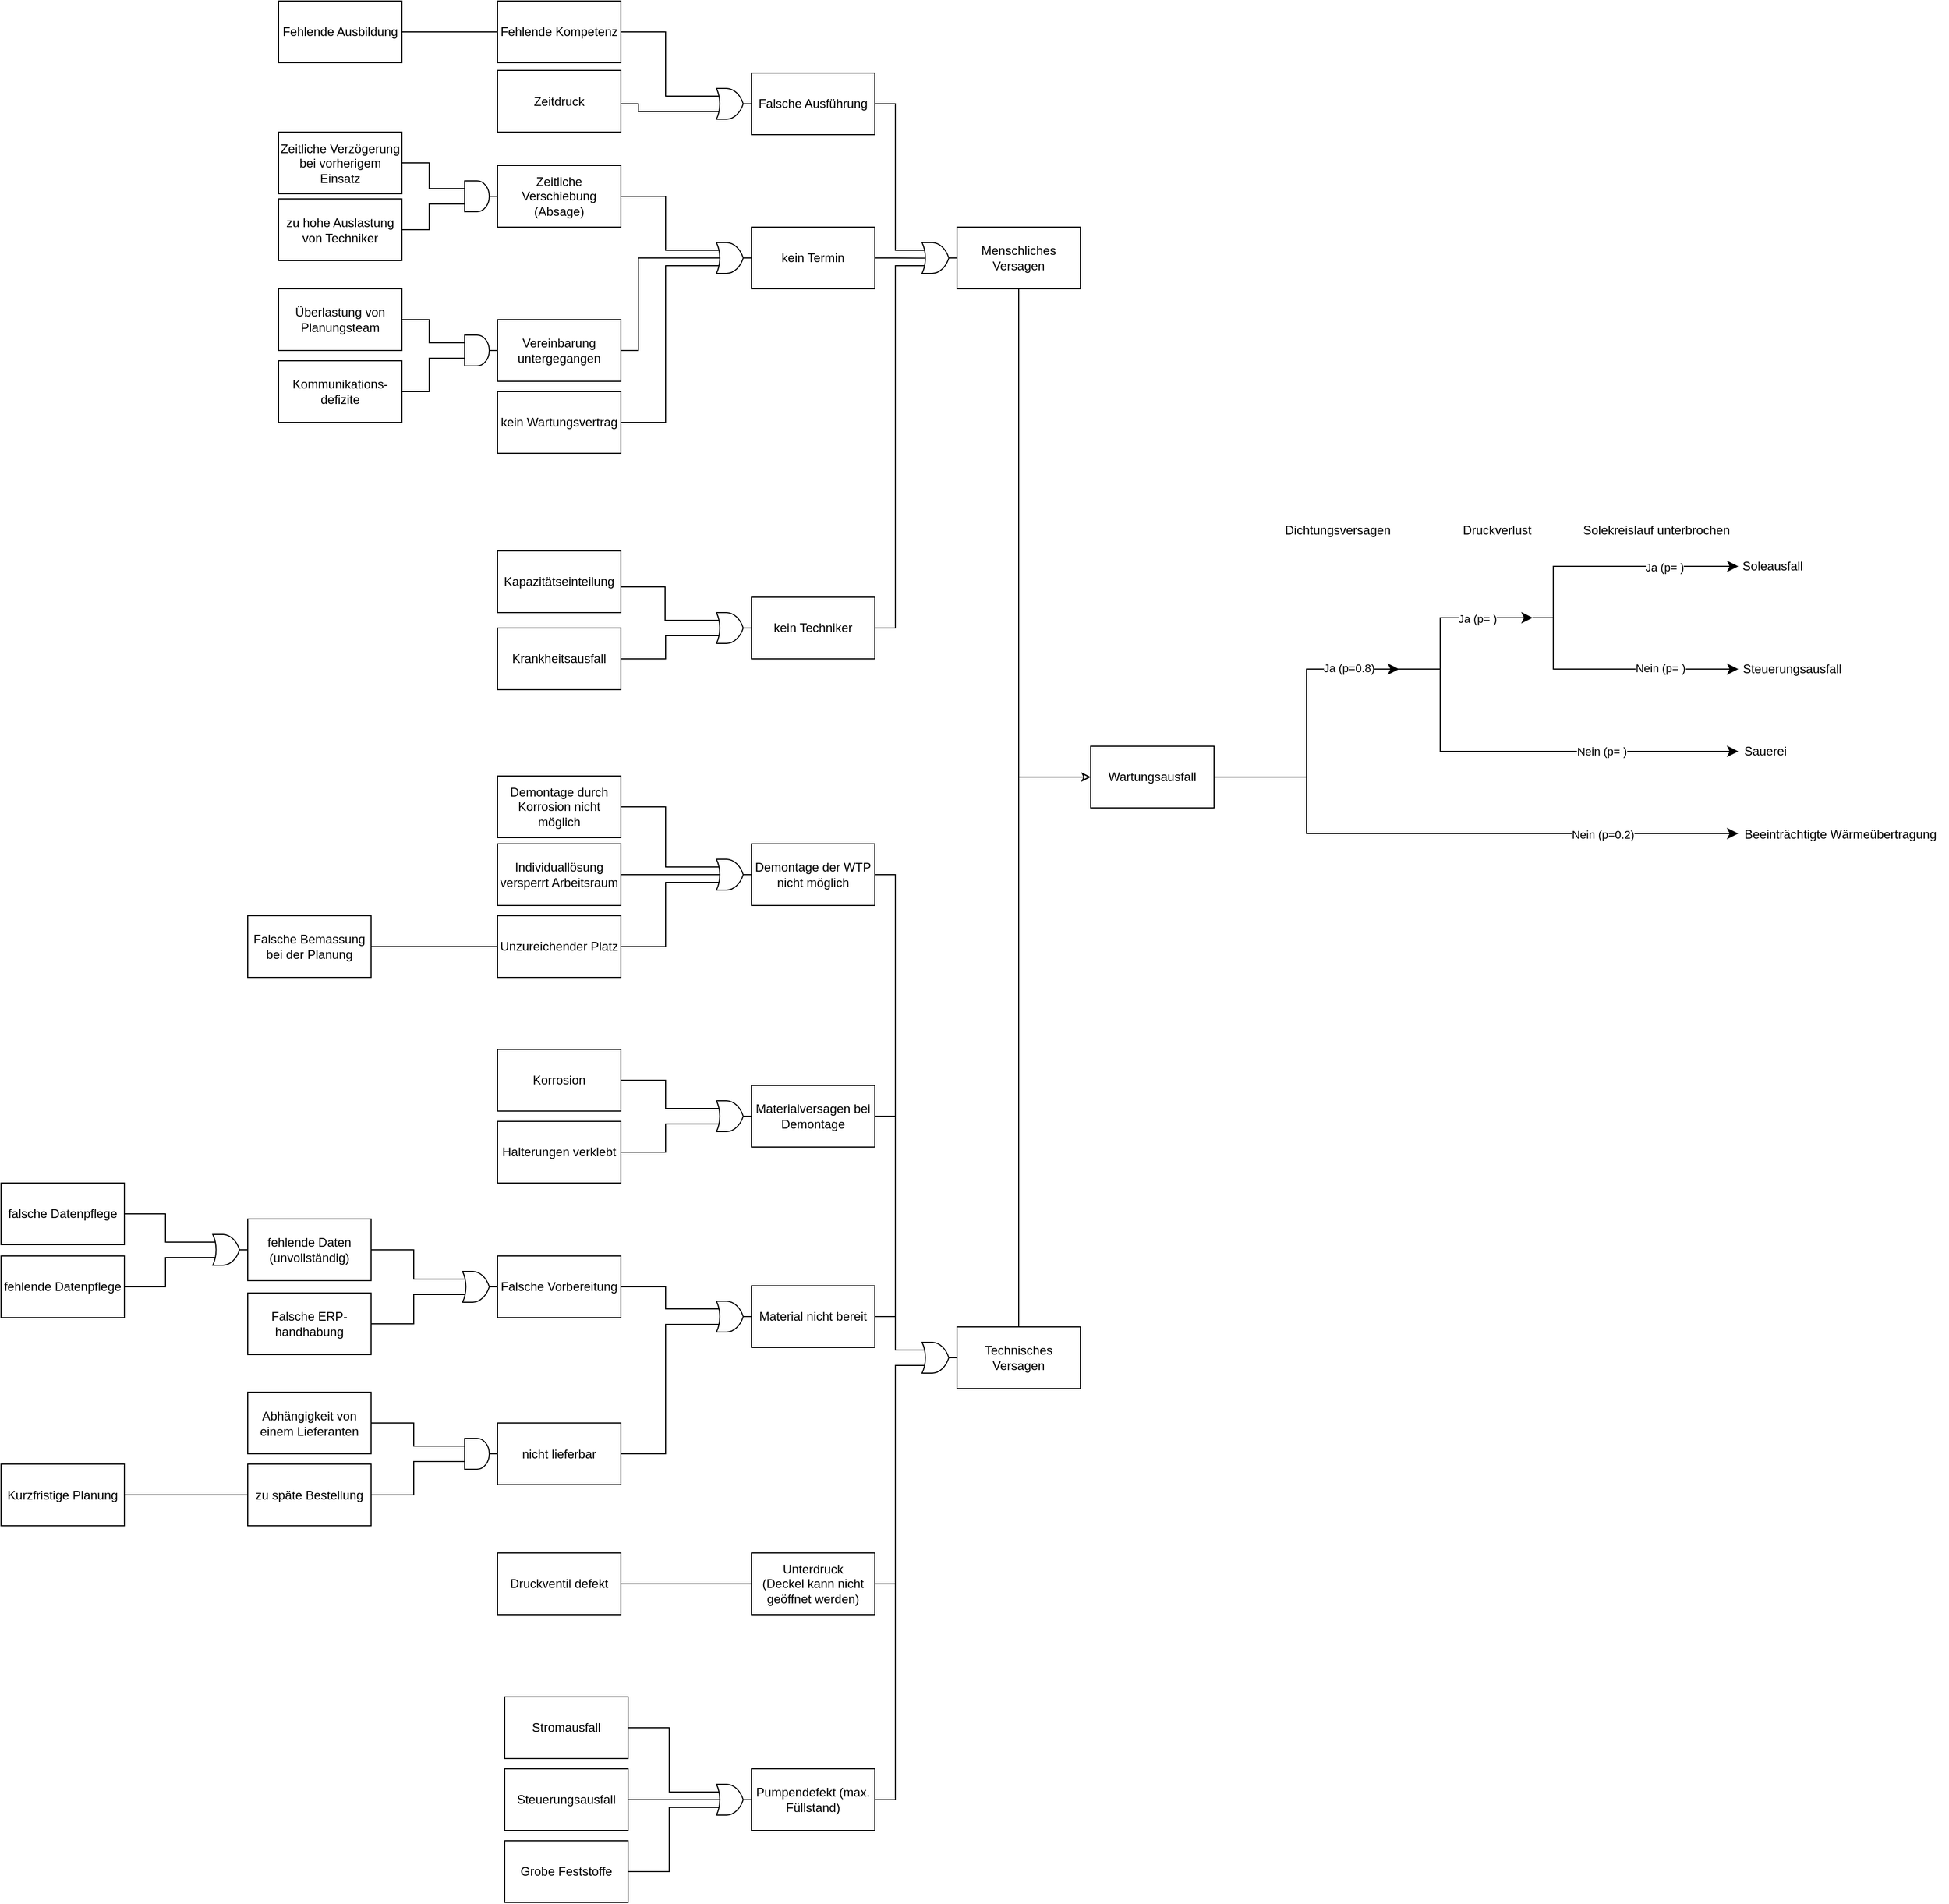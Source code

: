 <mxfile version="26.1.1">
  <diagram id="C5RBs43oDa-KdzZeNtuy" name="Fehler-&amp;Ereignisdiagramm">
    <mxGraphModel dx="1979" dy="1810" grid="1" gridSize="10" guides="1" tooltips="1" connect="1" arrows="1" fold="1" page="1" pageScale="1" pageWidth="827" pageHeight="1169" math="0" shadow="0">
      <root>
        <mxCell id="WIyWlLk6GJQsqaUBKTNV-0" />
        <mxCell id="WIyWlLk6GJQsqaUBKTNV-1" parent="WIyWlLk6GJQsqaUBKTNV-0" />
        <mxCell id="X7wGNsn9RejRAI7DlH7f-107" style="edgeStyle=orthogonalEdgeStyle;rounded=0;orthogonalLoop=1;jettySize=auto;html=1;exitX=1;exitY=0.5;exitDx=0;exitDy=0;endArrow=none;startFill=0;entryX=1;entryY=0.5;entryDx=0;entryDy=0;entryPerimeter=0;" edge="1" parent="WIyWlLk6GJQsqaUBKTNV-1" source="X7wGNsn9RejRAI7DlH7f-103" target="X7wGNsn9RejRAI7DlH7f-101">
          <mxGeometry relative="1" as="geometry">
            <Array as="points">
              <mxPoint x="-90" y="1550" />
              <mxPoint x="-90" y="1550" />
            </Array>
          </mxGeometry>
        </mxCell>
        <mxCell id="X7wGNsn9RejRAI7DlH7f-118" style="edgeStyle=orthogonalEdgeStyle;rounded=0;orthogonalLoop=1;jettySize=auto;html=1;exitX=1;exitY=0.5;exitDx=0;exitDy=0;entryX=1;entryY=0.5;entryDx=0;entryDy=0;entryPerimeter=0;endArrow=none;startFill=0;" edge="1" parent="WIyWlLk6GJQsqaUBKTNV-1" source="X7wGNsn9RejRAI7DlH7f-113" target="X7wGNsn9RejRAI7DlH7f-110">
          <mxGeometry relative="1" as="geometry">
            <Array as="points">
              <mxPoint x="-40" y="650" />
              <mxPoint x="-40" y="650" />
            </Array>
          </mxGeometry>
        </mxCell>
        <mxCell id="X7wGNsn9RejRAI7DlH7f-8" style="edgeStyle=orthogonalEdgeStyle;rounded=0;orthogonalLoop=1;jettySize=auto;html=1;exitX=0;exitY=0.5;exitDx=0;exitDy=0;entryX=0.5;entryY=1;entryDx=0;entryDy=0;startArrow=classic;startFill=0;endArrow=none;" edge="1" parent="WIyWlLk6GJQsqaUBKTNV-1" source="X7wGNsn9RejRAI7DlH7f-0" target="X7wGNsn9RejRAI7DlH7f-1">
          <mxGeometry relative="1" as="geometry" />
        </mxCell>
        <mxCell id="X7wGNsn9RejRAI7DlH7f-0" value="Wartungsausfall" style="rounded=0;whiteSpace=wrap;html=1;" vertex="1" parent="WIyWlLk6GJQsqaUBKTNV-1">
          <mxGeometry x="330" y="525" width="120" height="60" as="geometry" />
        </mxCell>
        <mxCell id="X7wGNsn9RejRAI7DlH7f-1" value="Menschliches Versagen" style="rounded=0;whiteSpace=wrap;html=1;" vertex="1" parent="WIyWlLk6GJQsqaUBKTNV-1">
          <mxGeometry x="200" y="20" width="120" height="60" as="geometry" />
        </mxCell>
        <mxCell id="X7wGNsn9RejRAI7DlH7f-6" value="" style="edgeStyle=orthogonalEdgeStyle;rounded=0;orthogonalLoop=1;jettySize=auto;html=1;startArrow=classic;startFill=0;endArrow=none;" edge="1" parent="WIyWlLk6GJQsqaUBKTNV-1" source="X7wGNsn9RejRAI7DlH7f-0" target="X7wGNsn9RejRAI7DlH7f-3">
          <mxGeometry relative="1" as="geometry">
            <mxPoint x="350" y="330" as="sourcePoint" />
            <mxPoint x="260" y="100" as="targetPoint" />
          </mxGeometry>
        </mxCell>
        <mxCell id="X7wGNsn9RejRAI7DlH7f-3" value="Technisches Versagen" style="rounded=0;whiteSpace=wrap;html=1;" vertex="1" parent="WIyWlLk6GJQsqaUBKTNV-1">
          <mxGeometry x="200" y="1090" width="120" height="60" as="geometry" />
        </mxCell>
        <mxCell id="X7wGNsn9RejRAI7DlH7f-9" value="Falsche Ausführung" style="rounded=0;whiteSpace=wrap;html=1;" vertex="1" parent="WIyWlLk6GJQsqaUBKTNV-1">
          <mxGeometry y="-130" width="120" height="60" as="geometry" />
        </mxCell>
        <mxCell id="X7wGNsn9RejRAI7DlH7f-26" style="edgeStyle=orthogonalEdgeStyle;rounded=0;orthogonalLoop=1;jettySize=auto;html=1;exitX=1;exitY=0.5;exitDx=0;exitDy=0;endArrow=none;startFill=0;entryX=0.706;entryY=0.507;entryDx=0;entryDy=0;entryPerimeter=0;" edge="1" parent="WIyWlLk6GJQsqaUBKTNV-1" source="X7wGNsn9RejRAI7DlH7f-10" target="X7wGNsn9RejRAI7DlH7f-16">
          <mxGeometry relative="1" as="geometry" />
        </mxCell>
        <mxCell id="X7wGNsn9RejRAI7DlH7f-10" value="kein Termin" style="rounded=0;whiteSpace=wrap;html=1;" vertex="1" parent="WIyWlLk6GJQsqaUBKTNV-1">
          <mxGeometry y="20" width="120" height="60" as="geometry" />
        </mxCell>
        <mxCell id="X7wGNsn9RejRAI7DlH7f-11" value="kein Techniker" style="rounded=0;whiteSpace=wrap;html=1;" vertex="1" parent="WIyWlLk6GJQsqaUBKTNV-1">
          <mxGeometry y="380" width="120" height="60" as="geometry" />
        </mxCell>
        <mxCell id="X7wGNsn9RejRAI7DlH7f-12" value="Material nicht bereit" style="rounded=0;whiteSpace=wrap;html=1;" vertex="1" parent="WIyWlLk6GJQsqaUBKTNV-1">
          <mxGeometry y="1050" width="120" height="60" as="geometry" />
        </mxCell>
        <mxCell id="X7wGNsn9RejRAI7DlH7f-13" value="Unterdruck&lt;br&gt;(Deckel kann nicht geöffnet werden)" style="rounded=0;whiteSpace=wrap;html=1;" vertex="1" parent="WIyWlLk6GJQsqaUBKTNV-1">
          <mxGeometry y="1310" width="120" height="60" as="geometry" />
        </mxCell>
        <mxCell id="X7wGNsn9RejRAI7DlH7f-125" style="edgeStyle=orthogonalEdgeStyle;rounded=0;orthogonalLoop=1;jettySize=auto;html=1;exitX=1;exitY=0.5;exitDx=0;exitDy=0;endArrow=none;startFill=0;entryX=0;entryY=0.75;entryDx=0;entryDy=0;entryPerimeter=0;" edge="1" parent="WIyWlLk6GJQsqaUBKTNV-1" source="X7wGNsn9RejRAI7DlH7f-14" target="X7wGNsn9RejRAI7DlH7f-20">
          <mxGeometry relative="1" as="geometry">
            <mxPoint x="140" y="1340" as="targetPoint" />
          </mxGeometry>
        </mxCell>
        <mxCell id="X7wGNsn9RejRAI7DlH7f-14" value="Pumpendefekt (max. Füllstand)" style="rounded=0;whiteSpace=wrap;html=1;" vertex="1" parent="WIyWlLk6GJQsqaUBKTNV-1">
          <mxGeometry y="1520" width="120" height="60" as="geometry" />
        </mxCell>
        <mxCell id="X7wGNsn9RejRAI7DlH7f-15" value="Materialversagen bei Demontage" style="rounded=0;whiteSpace=wrap;html=1;" vertex="1" parent="WIyWlLk6GJQsqaUBKTNV-1">
          <mxGeometry y="855" width="120" height="60" as="geometry" />
        </mxCell>
        <mxCell id="X7wGNsn9RejRAI7DlH7f-16" value="" style="verticalLabelPosition=bottom;shadow=0;dashed=0;align=center;html=1;verticalAlign=top;shape=mxgraph.electrical.logic_gates.logic_gate;operation=or;" vertex="1" parent="WIyWlLk6GJQsqaUBKTNV-1">
          <mxGeometry x="160" y="35" width="40" height="30" as="geometry" />
        </mxCell>
        <mxCell id="X7wGNsn9RejRAI7DlH7f-17" style="edgeStyle=orthogonalEdgeStyle;rounded=0;orthogonalLoop=1;jettySize=auto;html=1;entryX=0;entryY=0.25;entryDx=0;entryDy=0;entryPerimeter=0;endArrow=none;startFill=0;" edge="1" parent="WIyWlLk6GJQsqaUBKTNV-1" source="X7wGNsn9RejRAI7DlH7f-9" target="X7wGNsn9RejRAI7DlH7f-16">
          <mxGeometry relative="1" as="geometry" />
        </mxCell>
        <mxCell id="X7wGNsn9RejRAI7DlH7f-18" style="edgeStyle=orthogonalEdgeStyle;rounded=0;orthogonalLoop=1;jettySize=auto;html=1;exitX=1;exitY=0.5;exitDx=0;exitDy=0;entryX=0;entryY=0.75;entryDx=0;entryDy=0;entryPerimeter=0;endArrow=none;startFill=0;" edge="1" parent="WIyWlLk6GJQsqaUBKTNV-1" source="X7wGNsn9RejRAI7DlH7f-11" target="X7wGNsn9RejRAI7DlH7f-16">
          <mxGeometry relative="1" as="geometry" />
        </mxCell>
        <mxCell id="X7wGNsn9RejRAI7DlH7f-20" value="" style="verticalLabelPosition=bottom;shadow=0;dashed=0;align=center;html=1;verticalAlign=top;shape=mxgraph.electrical.logic_gates.logic_gate;operation=or;" vertex="1" parent="WIyWlLk6GJQsqaUBKTNV-1">
          <mxGeometry x="160" y="1105" width="40" height="30" as="geometry" />
        </mxCell>
        <mxCell id="X7wGNsn9RejRAI7DlH7f-22" style="edgeStyle=orthogonalEdgeStyle;rounded=0;orthogonalLoop=1;jettySize=auto;html=1;exitX=1;exitY=0.5;exitDx=0;exitDy=0;entryX=0;entryY=0.25;entryDx=0;entryDy=0;entryPerimeter=0;endArrow=none;startFill=0;" edge="1" parent="WIyWlLk6GJQsqaUBKTNV-1" source="X7wGNsn9RejRAI7DlH7f-15" target="X7wGNsn9RejRAI7DlH7f-20">
          <mxGeometry relative="1" as="geometry" />
        </mxCell>
        <mxCell id="X7wGNsn9RejRAI7DlH7f-122" style="edgeStyle=orthogonalEdgeStyle;rounded=0;orthogonalLoop=1;jettySize=auto;html=1;exitX=0;exitY=0.75;exitDx=0;exitDy=0;entryX=1;entryY=0.5;entryDx=0;entryDy=0;endArrow=none;startFill=0;strokeColor=default;exitPerimeter=0;" edge="1" parent="WIyWlLk6GJQsqaUBKTNV-1" source="X7wGNsn9RejRAI7DlH7f-27" target="X7wGNsn9RejRAI7DlH7f-29">
          <mxGeometry relative="1" as="geometry">
            <Array as="points">
              <mxPoint x="-110" y="-92" />
              <mxPoint x="-110" y="-100" />
              <mxPoint x="-127" y="-100" />
            </Array>
          </mxGeometry>
        </mxCell>
        <mxCell id="X7wGNsn9RejRAI7DlH7f-27" value="" style="verticalLabelPosition=bottom;shadow=0;dashed=0;align=center;html=1;verticalAlign=top;shape=mxgraph.electrical.logic_gates.logic_gate;operation=or;" vertex="1" parent="WIyWlLk6GJQsqaUBKTNV-1">
          <mxGeometry x="-40" y="-115" width="40" height="30" as="geometry" />
        </mxCell>
        <mxCell id="X7wGNsn9RejRAI7DlH7f-28" value="Fehlende Kompetenz" style="rounded=0;whiteSpace=wrap;html=1;" vertex="1" parent="WIyWlLk6GJQsqaUBKTNV-1">
          <mxGeometry x="-247" y="-200" width="120" height="60" as="geometry" />
        </mxCell>
        <mxCell id="X7wGNsn9RejRAI7DlH7f-29" value="Zeitdruck" style="rounded=0;whiteSpace=wrap;html=1;" vertex="1" parent="WIyWlLk6GJQsqaUBKTNV-1">
          <mxGeometry x="-247" y="-132.5" width="120" height="60" as="geometry" />
        </mxCell>
        <mxCell id="X7wGNsn9RejRAI7DlH7f-30" style="edgeStyle=orthogonalEdgeStyle;rounded=0;orthogonalLoop=1;jettySize=auto;html=1;exitX=1;exitY=0.5;exitDx=0;exitDy=0;entryX=0;entryY=0.25;entryDx=0;entryDy=0;entryPerimeter=0;endArrow=none;startFill=0;" edge="1" parent="WIyWlLk6GJQsqaUBKTNV-1" source="X7wGNsn9RejRAI7DlH7f-28" target="X7wGNsn9RejRAI7DlH7f-27">
          <mxGeometry relative="1" as="geometry" />
        </mxCell>
        <mxCell id="X7wGNsn9RejRAI7DlH7f-35" style="edgeStyle=orthogonalEdgeStyle;rounded=0;orthogonalLoop=1;jettySize=auto;html=1;exitX=1;exitY=0.5;exitDx=0;exitDy=0;entryX=0;entryY=0.5;entryDx=0;entryDy=0;endArrow=none;startFill=0;" edge="1" parent="WIyWlLk6GJQsqaUBKTNV-1" source="X7wGNsn9RejRAI7DlH7f-34" target="X7wGNsn9RejRAI7DlH7f-28">
          <mxGeometry relative="1" as="geometry" />
        </mxCell>
        <mxCell id="X7wGNsn9RejRAI7DlH7f-34" value="Fehlende Ausbildung" style="rounded=0;whiteSpace=wrap;html=1;" vertex="1" parent="WIyWlLk6GJQsqaUBKTNV-1">
          <mxGeometry x="-460" y="-200" width="120" height="60" as="geometry" />
        </mxCell>
        <mxCell id="X7wGNsn9RejRAI7DlH7f-36" value="Zeitliche Verschiebung (Absage)" style="rounded=0;whiteSpace=wrap;html=1;" vertex="1" parent="WIyWlLk6GJQsqaUBKTNV-1">
          <mxGeometry x="-247" y="-40" width="120" height="60" as="geometry" />
        </mxCell>
        <mxCell id="X7wGNsn9RejRAI7DlH7f-45" style="edgeStyle=orthogonalEdgeStyle;rounded=0;orthogonalLoop=1;jettySize=auto;html=1;exitX=1;exitY=0.5;exitDx=0;exitDy=0;endArrow=none;startFill=0;entryX=1;entryY=0.5;entryDx=0;entryDy=0;entryPerimeter=0;" edge="1" parent="WIyWlLk6GJQsqaUBKTNV-1" source="X7wGNsn9RejRAI7DlH7f-37" target="X7wGNsn9RejRAI7DlH7f-41">
          <mxGeometry relative="1" as="geometry">
            <Array as="points">
              <mxPoint x="-110" y="140" />
              <mxPoint x="-110" y="50" />
            </Array>
          </mxGeometry>
        </mxCell>
        <mxCell id="X7wGNsn9RejRAI7DlH7f-37" value="Vereinbarung untergegangen" style="rounded=0;whiteSpace=wrap;html=1;" vertex="1" parent="WIyWlLk6GJQsqaUBKTNV-1">
          <mxGeometry x="-247" y="110" width="120" height="60" as="geometry" />
        </mxCell>
        <mxCell id="X7wGNsn9RejRAI7DlH7f-38" value="kein Wartungsvertrag" style="rounded=0;whiteSpace=wrap;html=1;" vertex="1" parent="WIyWlLk6GJQsqaUBKTNV-1">
          <mxGeometry x="-247" y="180" width="120" height="60" as="geometry" />
        </mxCell>
        <mxCell id="X7wGNsn9RejRAI7DlH7f-42" style="edgeStyle=orthogonalEdgeStyle;rounded=0;orthogonalLoop=1;jettySize=auto;html=1;exitX=1;exitY=0.5;exitDx=0;exitDy=0;exitPerimeter=0;entryX=0;entryY=0.5;entryDx=0;entryDy=0;endArrow=none;startFill=0;" edge="1" parent="WIyWlLk6GJQsqaUBKTNV-1" source="X7wGNsn9RejRAI7DlH7f-41" target="X7wGNsn9RejRAI7DlH7f-10">
          <mxGeometry relative="1" as="geometry" />
        </mxCell>
        <mxCell id="X7wGNsn9RejRAI7DlH7f-41" value="" style="verticalLabelPosition=bottom;shadow=0;dashed=0;align=center;html=1;verticalAlign=top;shape=mxgraph.electrical.logic_gates.logic_gate;operation=or;" vertex="1" parent="WIyWlLk6GJQsqaUBKTNV-1">
          <mxGeometry x="-40" y="35" width="40" height="30" as="geometry" />
        </mxCell>
        <mxCell id="X7wGNsn9RejRAI7DlH7f-43" style="edgeStyle=orthogonalEdgeStyle;rounded=0;orthogonalLoop=1;jettySize=auto;html=1;exitX=1;exitY=0.5;exitDx=0;exitDy=0;entryX=0;entryY=0.25;entryDx=0;entryDy=0;entryPerimeter=0;endArrow=none;startFill=0;" edge="1" parent="WIyWlLk6GJQsqaUBKTNV-1" source="X7wGNsn9RejRAI7DlH7f-36" target="X7wGNsn9RejRAI7DlH7f-41">
          <mxGeometry relative="1" as="geometry" />
        </mxCell>
        <mxCell id="X7wGNsn9RejRAI7DlH7f-44" style="edgeStyle=orthogonalEdgeStyle;rounded=0;orthogonalLoop=1;jettySize=auto;html=1;exitX=1;exitY=0.5;exitDx=0;exitDy=0;entryX=0;entryY=0.75;entryDx=0;entryDy=0;entryPerimeter=0;endArrow=none;startFill=0;" edge="1" parent="WIyWlLk6GJQsqaUBKTNV-1" source="X7wGNsn9RejRAI7DlH7f-38" target="X7wGNsn9RejRAI7DlH7f-41">
          <mxGeometry relative="1" as="geometry" />
        </mxCell>
        <mxCell id="X7wGNsn9RejRAI7DlH7f-46" value="Zeitliche Verzögerung bei vorherigem Einsatz" style="rounded=0;whiteSpace=wrap;html=1;" vertex="1" parent="WIyWlLk6GJQsqaUBKTNV-1">
          <mxGeometry x="-460" y="-72.5" width="120" height="60" as="geometry" />
        </mxCell>
        <mxCell id="X7wGNsn9RejRAI7DlH7f-48" style="edgeStyle=orthogonalEdgeStyle;rounded=0;orthogonalLoop=1;jettySize=auto;html=1;exitX=1;exitY=0.5;exitDx=0;exitDy=0;exitPerimeter=0;entryX=0;entryY=0.5;entryDx=0;entryDy=0;" edge="1" parent="WIyWlLk6GJQsqaUBKTNV-1" source="X7wGNsn9RejRAI7DlH7f-47" target="X7wGNsn9RejRAI7DlH7f-36">
          <mxGeometry relative="1" as="geometry" />
        </mxCell>
        <mxCell id="X7wGNsn9RejRAI7DlH7f-47" value="" style="verticalLabelPosition=bottom;shadow=0;dashed=0;align=center;html=1;verticalAlign=top;shape=mxgraph.electrical.logic_gates.logic_gate;operation=and;" vertex="1" parent="WIyWlLk6GJQsqaUBKTNV-1">
          <mxGeometry x="-287" y="-25" width="40" height="30" as="geometry" />
        </mxCell>
        <mxCell id="X7wGNsn9RejRAI7DlH7f-49" value="zu hohe Auslastung von Techniker" style="rounded=0;whiteSpace=wrap;html=1;" vertex="1" parent="WIyWlLk6GJQsqaUBKTNV-1">
          <mxGeometry x="-460" y="-7.5" width="120" height="60" as="geometry" />
        </mxCell>
        <mxCell id="X7wGNsn9RejRAI7DlH7f-50" style="edgeStyle=orthogonalEdgeStyle;rounded=0;orthogonalLoop=1;jettySize=auto;html=1;exitX=1;exitY=0.5;exitDx=0;exitDy=0;entryX=0;entryY=0.25;entryDx=0;entryDy=0;entryPerimeter=0;endArrow=none;startFill=0;" edge="1" parent="WIyWlLk6GJQsqaUBKTNV-1" source="X7wGNsn9RejRAI7DlH7f-46" target="X7wGNsn9RejRAI7DlH7f-47">
          <mxGeometry relative="1" as="geometry" />
        </mxCell>
        <mxCell id="X7wGNsn9RejRAI7DlH7f-51" style="edgeStyle=orthogonalEdgeStyle;rounded=0;orthogonalLoop=1;jettySize=auto;html=1;exitX=1;exitY=0.5;exitDx=0;exitDy=0;entryX=0;entryY=0.75;entryDx=0;entryDy=0;entryPerimeter=0;endArrow=none;startFill=0;" edge="1" parent="WIyWlLk6GJQsqaUBKTNV-1" source="X7wGNsn9RejRAI7DlH7f-49" target="X7wGNsn9RejRAI7DlH7f-47">
          <mxGeometry relative="1" as="geometry" />
        </mxCell>
        <mxCell id="X7wGNsn9RejRAI7DlH7f-53" style="edgeStyle=orthogonalEdgeStyle;rounded=0;orthogonalLoop=1;jettySize=auto;html=1;exitX=1;exitY=0.5;exitDx=0;exitDy=0;exitPerimeter=0;entryX=0;entryY=0.5;entryDx=0;entryDy=0;" edge="1" parent="WIyWlLk6GJQsqaUBKTNV-1" source="X7wGNsn9RejRAI7DlH7f-52" target="X7wGNsn9RejRAI7DlH7f-37">
          <mxGeometry relative="1" as="geometry" />
        </mxCell>
        <mxCell id="X7wGNsn9RejRAI7DlH7f-52" value="" style="verticalLabelPosition=bottom;shadow=0;dashed=0;align=center;html=1;verticalAlign=top;shape=mxgraph.electrical.logic_gates.logic_gate;operation=and;" vertex="1" parent="WIyWlLk6GJQsqaUBKTNV-1">
          <mxGeometry x="-287" y="125" width="40" height="30" as="geometry" />
        </mxCell>
        <mxCell id="X7wGNsn9RejRAI7DlH7f-54" value="Überlastung von Planungsteam" style="rounded=0;whiteSpace=wrap;html=1;" vertex="1" parent="WIyWlLk6GJQsqaUBKTNV-1">
          <mxGeometry x="-460" y="80" width="120" height="60" as="geometry" />
        </mxCell>
        <mxCell id="X7wGNsn9RejRAI7DlH7f-55" value="Kommunikations-&lt;br&gt;defizite" style="rounded=0;whiteSpace=wrap;html=1;" vertex="1" parent="WIyWlLk6GJQsqaUBKTNV-1">
          <mxGeometry x="-460" y="150" width="120" height="60" as="geometry" />
        </mxCell>
        <mxCell id="X7wGNsn9RejRAI7DlH7f-56" style="edgeStyle=orthogonalEdgeStyle;rounded=0;orthogonalLoop=1;jettySize=auto;html=1;exitX=1;exitY=0.5;exitDx=0;exitDy=0;entryX=0;entryY=0.25;entryDx=0;entryDy=0;entryPerimeter=0;endArrow=none;startFill=0;" edge="1" parent="WIyWlLk6GJQsqaUBKTNV-1" source="X7wGNsn9RejRAI7DlH7f-54" target="X7wGNsn9RejRAI7DlH7f-52">
          <mxGeometry relative="1" as="geometry" />
        </mxCell>
        <mxCell id="X7wGNsn9RejRAI7DlH7f-57" style="edgeStyle=orthogonalEdgeStyle;rounded=0;orthogonalLoop=1;jettySize=auto;html=1;exitX=1;exitY=0.5;exitDx=0;exitDy=0;entryX=0;entryY=0.75;entryDx=0;entryDy=0;entryPerimeter=0;endArrow=none;startFill=0;" edge="1" parent="WIyWlLk6GJQsqaUBKTNV-1" source="X7wGNsn9RejRAI7DlH7f-55" target="X7wGNsn9RejRAI7DlH7f-52">
          <mxGeometry relative="1" as="geometry" />
        </mxCell>
        <mxCell id="X7wGNsn9RejRAI7DlH7f-58" value="Kapazitätseinteilung" style="rounded=0;whiteSpace=wrap;html=1;" vertex="1" parent="WIyWlLk6GJQsqaUBKTNV-1">
          <mxGeometry x="-247" y="335" width="120" height="60" as="geometry" />
        </mxCell>
        <mxCell id="X7wGNsn9RejRAI7DlH7f-60" style="edgeStyle=orthogonalEdgeStyle;rounded=0;orthogonalLoop=1;jettySize=auto;html=1;exitX=1;exitY=0.5;exitDx=0;exitDy=0;exitPerimeter=0;entryX=0;entryY=0.5;entryDx=0;entryDy=0;" edge="1" parent="WIyWlLk6GJQsqaUBKTNV-1" source="X7wGNsn9RejRAI7DlH7f-59" target="X7wGNsn9RejRAI7DlH7f-11">
          <mxGeometry relative="1" as="geometry" />
        </mxCell>
        <mxCell id="X7wGNsn9RejRAI7DlH7f-59" value="" style="verticalLabelPosition=bottom;shadow=0;dashed=0;align=center;html=1;verticalAlign=top;shape=mxgraph.electrical.logic_gates.logic_gate;operation=or;" vertex="1" parent="WIyWlLk6GJQsqaUBKTNV-1">
          <mxGeometry x="-40" y="395" width="40" height="30" as="geometry" />
        </mxCell>
        <mxCell id="X7wGNsn9RejRAI7DlH7f-61" value="Krankheitsausfall" style="rounded=0;whiteSpace=wrap;html=1;" vertex="1" parent="WIyWlLk6GJQsqaUBKTNV-1">
          <mxGeometry x="-247" y="410" width="120" height="60" as="geometry" />
        </mxCell>
        <mxCell id="X7wGNsn9RejRAI7DlH7f-62" style="edgeStyle=orthogonalEdgeStyle;rounded=0;orthogonalLoop=1;jettySize=auto;html=1;exitX=1;exitY=0.5;exitDx=0;exitDy=0;entryX=0;entryY=0.25;entryDx=0;entryDy=0;entryPerimeter=0;endArrow=none;startFill=0;" edge="1" parent="WIyWlLk6GJQsqaUBKTNV-1" source="X7wGNsn9RejRAI7DlH7f-58" target="X7wGNsn9RejRAI7DlH7f-59">
          <mxGeometry relative="1" as="geometry">
            <Array as="points">
              <mxPoint x="-127" y="370" />
              <mxPoint x="-84" y="370" />
              <mxPoint x="-84" y="402" />
            </Array>
          </mxGeometry>
        </mxCell>
        <mxCell id="X7wGNsn9RejRAI7DlH7f-64" style="edgeStyle=orthogonalEdgeStyle;rounded=0;orthogonalLoop=1;jettySize=auto;html=1;exitX=1;exitY=0.5;exitDx=0;exitDy=0;entryX=0;entryY=0.75;entryDx=0;entryDy=0;entryPerimeter=0;endArrow=none;startFill=0;" edge="1" parent="WIyWlLk6GJQsqaUBKTNV-1" source="X7wGNsn9RejRAI7DlH7f-61" target="X7wGNsn9RejRAI7DlH7f-59">
          <mxGeometry relative="1" as="geometry" />
        </mxCell>
        <mxCell id="X7wGNsn9RejRAI7DlH7f-66" style="edgeStyle=orthogonalEdgeStyle;rounded=0;orthogonalLoop=1;jettySize=auto;html=1;exitX=1;exitY=0.5;exitDx=0;exitDy=0;exitPerimeter=0;entryX=0;entryY=0.5;entryDx=0;entryDy=0;" edge="1" parent="WIyWlLk6GJQsqaUBKTNV-1" source="X7wGNsn9RejRAI7DlH7f-65" target="X7wGNsn9RejRAI7DlH7f-12">
          <mxGeometry relative="1" as="geometry" />
        </mxCell>
        <mxCell id="X7wGNsn9RejRAI7DlH7f-65" value="" style="verticalLabelPosition=bottom;shadow=0;dashed=0;align=center;html=1;verticalAlign=top;shape=mxgraph.electrical.logic_gates.logic_gate;operation=or;" vertex="1" parent="WIyWlLk6GJQsqaUBKTNV-1">
          <mxGeometry x="-40" y="1065" width="40" height="30" as="geometry" />
        </mxCell>
        <mxCell id="X7wGNsn9RejRAI7DlH7f-67" value="Falsche Vorbereitung" style="rounded=0;whiteSpace=wrap;html=1;" vertex="1" parent="WIyWlLk6GJQsqaUBKTNV-1">
          <mxGeometry x="-247" y="1021" width="120" height="60" as="geometry" />
        </mxCell>
        <mxCell id="X7wGNsn9RejRAI7DlH7f-68" value="nicht lieferbar" style="rounded=0;whiteSpace=wrap;html=1;" vertex="1" parent="WIyWlLk6GJQsqaUBKTNV-1">
          <mxGeometry x="-247" y="1183.5" width="120" height="60" as="geometry" />
        </mxCell>
        <mxCell id="X7wGNsn9RejRAI7DlH7f-69" style="edgeStyle=orthogonalEdgeStyle;rounded=0;orthogonalLoop=1;jettySize=auto;html=1;exitX=1;exitY=0.5;exitDx=0;exitDy=0;entryX=0;entryY=0.25;entryDx=0;entryDy=0;entryPerimeter=0;endArrow=none;startFill=0;" edge="1" parent="WIyWlLk6GJQsqaUBKTNV-1" source="X7wGNsn9RejRAI7DlH7f-67" target="X7wGNsn9RejRAI7DlH7f-65">
          <mxGeometry relative="1" as="geometry" />
        </mxCell>
        <mxCell id="X7wGNsn9RejRAI7DlH7f-70" style="edgeStyle=orthogonalEdgeStyle;rounded=0;orthogonalLoop=1;jettySize=auto;html=1;exitX=1;exitY=0.5;exitDx=0;exitDy=0;entryX=0;entryY=0.75;entryDx=0;entryDy=0;entryPerimeter=0;endArrow=none;startFill=0;" edge="1" parent="WIyWlLk6GJQsqaUBKTNV-1" source="X7wGNsn9RejRAI7DlH7f-68" target="X7wGNsn9RejRAI7DlH7f-65">
          <mxGeometry relative="1" as="geometry" />
        </mxCell>
        <mxCell id="X7wGNsn9RejRAI7DlH7f-72" style="edgeStyle=orthogonalEdgeStyle;rounded=0;orthogonalLoop=1;jettySize=auto;html=1;exitX=1;exitY=0.5;exitDx=0;exitDy=0;exitPerimeter=0;entryX=0;entryY=0.5;entryDx=0;entryDy=0;" edge="1" parent="WIyWlLk6GJQsqaUBKTNV-1" source="X7wGNsn9RejRAI7DlH7f-71" target="X7wGNsn9RejRAI7DlH7f-67">
          <mxGeometry relative="1" as="geometry" />
        </mxCell>
        <mxCell id="X7wGNsn9RejRAI7DlH7f-71" value="" style="verticalLabelPosition=bottom;shadow=0;dashed=0;align=center;html=1;verticalAlign=top;shape=mxgraph.electrical.logic_gates.logic_gate;operation=or;" vertex="1" parent="WIyWlLk6GJQsqaUBKTNV-1">
          <mxGeometry x="-287" y="1036" width="40" height="30" as="geometry" />
        </mxCell>
        <mxCell id="X7wGNsn9RejRAI7DlH7f-73" value="fehlende Daten (unvollständig)" style="rounded=0;whiteSpace=wrap;html=1;" vertex="1" parent="WIyWlLk6GJQsqaUBKTNV-1">
          <mxGeometry x="-490" y="985" width="120" height="60" as="geometry" />
        </mxCell>
        <mxCell id="X7wGNsn9RejRAI7DlH7f-74" value="Falsche ERP-handhabung" style="rounded=0;whiteSpace=wrap;html=1;" vertex="1" parent="WIyWlLk6GJQsqaUBKTNV-1">
          <mxGeometry x="-490" y="1057" width="120" height="60" as="geometry" />
        </mxCell>
        <mxCell id="X7wGNsn9RejRAI7DlH7f-75" style="edgeStyle=orthogonalEdgeStyle;rounded=0;orthogonalLoop=1;jettySize=auto;html=1;exitX=1;exitY=0.5;exitDx=0;exitDy=0;entryX=0;entryY=0.25;entryDx=0;entryDy=0;entryPerimeter=0;endArrow=none;startFill=0;" edge="1" parent="WIyWlLk6GJQsqaUBKTNV-1" source="X7wGNsn9RejRAI7DlH7f-73" target="X7wGNsn9RejRAI7DlH7f-71">
          <mxGeometry relative="1" as="geometry" />
        </mxCell>
        <mxCell id="X7wGNsn9RejRAI7DlH7f-76" style="edgeStyle=orthogonalEdgeStyle;rounded=0;orthogonalLoop=1;jettySize=auto;html=1;exitX=1;exitY=0.5;exitDx=0;exitDy=0;entryX=0;entryY=0.75;entryDx=0;entryDy=0;entryPerimeter=0;endArrow=none;startFill=0;" edge="1" parent="WIyWlLk6GJQsqaUBKTNV-1" source="X7wGNsn9RejRAI7DlH7f-74" target="X7wGNsn9RejRAI7DlH7f-71">
          <mxGeometry relative="1" as="geometry" />
        </mxCell>
        <mxCell id="X7wGNsn9RejRAI7DlH7f-78" style="edgeStyle=orthogonalEdgeStyle;rounded=0;orthogonalLoop=1;jettySize=auto;html=1;exitX=1;exitY=0.5;exitDx=0;exitDy=0;exitPerimeter=0;entryX=0;entryY=0.5;entryDx=0;entryDy=0;" edge="1" parent="WIyWlLk6GJQsqaUBKTNV-1" source="X7wGNsn9RejRAI7DlH7f-77" target="X7wGNsn9RejRAI7DlH7f-73">
          <mxGeometry relative="1" as="geometry" />
        </mxCell>
        <mxCell id="X7wGNsn9RejRAI7DlH7f-77" value="" style="verticalLabelPosition=bottom;shadow=0;dashed=0;align=center;html=1;verticalAlign=top;shape=mxgraph.electrical.logic_gates.logic_gate;operation=or;" vertex="1" parent="WIyWlLk6GJQsqaUBKTNV-1">
          <mxGeometry x="-530" y="1000" width="40" height="30" as="geometry" />
        </mxCell>
        <mxCell id="X7wGNsn9RejRAI7DlH7f-79" value="falsche Datenpflege" style="rounded=0;whiteSpace=wrap;html=1;" vertex="1" parent="WIyWlLk6GJQsqaUBKTNV-1">
          <mxGeometry x="-730" y="950" width="120" height="60" as="geometry" />
        </mxCell>
        <mxCell id="X7wGNsn9RejRAI7DlH7f-80" value="fehlende Datenpflege" style="rounded=0;whiteSpace=wrap;html=1;" vertex="1" parent="WIyWlLk6GJQsqaUBKTNV-1">
          <mxGeometry x="-730" y="1021" width="120" height="60" as="geometry" />
        </mxCell>
        <mxCell id="X7wGNsn9RejRAI7DlH7f-81" style="edgeStyle=orthogonalEdgeStyle;rounded=0;orthogonalLoop=1;jettySize=auto;html=1;exitX=1;exitY=0.5;exitDx=0;exitDy=0;entryX=0;entryY=0.25;entryDx=0;entryDy=0;entryPerimeter=0;endArrow=none;startFill=0;" edge="1" parent="WIyWlLk6GJQsqaUBKTNV-1" source="X7wGNsn9RejRAI7DlH7f-79" target="X7wGNsn9RejRAI7DlH7f-77">
          <mxGeometry relative="1" as="geometry" />
        </mxCell>
        <mxCell id="X7wGNsn9RejRAI7DlH7f-82" style="edgeStyle=orthogonalEdgeStyle;rounded=0;orthogonalLoop=1;jettySize=auto;html=1;exitX=1;exitY=0.5;exitDx=0;exitDy=0;entryX=0;entryY=0.75;entryDx=0;entryDy=0;entryPerimeter=0;endArrow=none;startFill=0;" edge="1" parent="WIyWlLk6GJQsqaUBKTNV-1" source="X7wGNsn9RejRAI7DlH7f-80" target="X7wGNsn9RejRAI7DlH7f-77">
          <mxGeometry relative="1" as="geometry" />
        </mxCell>
        <mxCell id="X7wGNsn9RejRAI7DlH7f-85" style="edgeStyle=orthogonalEdgeStyle;rounded=0;orthogonalLoop=1;jettySize=auto;html=1;exitX=1;exitY=0.5;exitDx=0;exitDy=0;exitPerimeter=0;entryX=0;entryY=0.5;entryDx=0;entryDy=0;" edge="1" parent="WIyWlLk6GJQsqaUBKTNV-1" source="X7wGNsn9RejRAI7DlH7f-84" target="X7wGNsn9RejRAI7DlH7f-68">
          <mxGeometry relative="1" as="geometry" />
        </mxCell>
        <mxCell id="X7wGNsn9RejRAI7DlH7f-84" value="" style="verticalLabelPosition=bottom;shadow=0;dashed=0;align=center;html=1;verticalAlign=top;shape=mxgraph.electrical.logic_gates.logic_gate;operation=and;" vertex="1" parent="WIyWlLk6GJQsqaUBKTNV-1">
          <mxGeometry x="-287" y="1198.5" width="40" height="30" as="geometry" />
        </mxCell>
        <mxCell id="X7wGNsn9RejRAI7DlH7f-86" value="Abhängigkeit von einem Lieferanten" style="rounded=0;whiteSpace=wrap;html=1;" vertex="1" parent="WIyWlLk6GJQsqaUBKTNV-1">
          <mxGeometry x="-490" y="1153.5" width="120" height="60" as="geometry" />
        </mxCell>
        <mxCell id="X7wGNsn9RejRAI7DlH7f-87" value="zu späte Bestellung" style="rounded=0;whiteSpace=wrap;html=1;" vertex="1" parent="WIyWlLk6GJQsqaUBKTNV-1">
          <mxGeometry x="-490" y="1223.5" width="120" height="60" as="geometry" />
        </mxCell>
        <mxCell id="X7wGNsn9RejRAI7DlH7f-88" style="edgeStyle=orthogonalEdgeStyle;rounded=0;orthogonalLoop=1;jettySize=auto;html=1;exitX=1;exitY=0.5;exitDx=0;exitDy=0;entryX=0;entryY=0.25;entryDx=0;entryDy=0;entryPerimeter=0;endArrow=none;startFill=0;" edge="1" parent="WIyWlLk6GJQsqaUBKTNV-1" source="X7wGNsn9RejRAI7DlH7f-86" target="X7wGNsn9RejRAI7DlH7f-84">
          <mxGeometry relative="1" as="geometry" />
        </mxCell>
        <mxCell id="X7wGNsn9RejRAI7DlH7f-89" style="edgeStyle=orthogonalEdgeStyle;rounded=0;orthogonalLoop=1;jettySize=auto;html=1;exitX=1;exitY=0.5;exitDx=0;exitDy=0;entryX=0;entryY=0.75;entryDx=0;entryDy=0;entryPerimeter=0;endArrow=none;startFill=0;" edge="1" parent="WIyWlLk6GJQsqaUBKTNV-1" source="X7wGNsn9RejRAI7DlH7f-87" target="X7wGNsn9RejRAI7DlH7f-84">
          <mxGeometry relative="1" as="geometry" />
        </mxCell>
        <mxCell id="X7wGNsn9RejRAI7DlH7f-91" style="edgeStyle=orthogonalEdgeStyle;rounded=0;orthogonalLoop=1;jettySize=auto;html=1;exitX=1;exitY=0.5;exitDx=0;exitDy=0;entryX=0;entryY=0.5;entryDx=0;entryDy=0;endArrow=none;startFill=0;" edge="1" parent="WIyWlLk6GJQsqaUBKTNV-1" source="X7wGNsn9RejRAI7DlH7f-90" target="X7wGNsn9RejRAI7DlH7f-87">
          <mxGeometry relative="1" as="geometry" />
        </mxCell>
        <mxCell id="X7wGNsn9RejRAI7DlH7f-90" value="Kurzfristige Planung" style="rounded=0;whiteSpace=wrap;html=1;" vertex="1" parent="WIyWlLk6GJQsqaUBKTNV-1">
          <mxGeometry x="-730" y="1223.5" width="120" height="60" as="geometry" />
        </mxCell>
        <mxCell id="X7wGNsn9RejRAI7DlH7f-93" style="edgeStyle=orthogonalEdgeStyle;rounded=0;orthogonalLoop=1;jettySize=auto;html=1;exitX=1;exitY=0.5;exitDx=0;exitDy=0;exitPerimeter=0;entryX=0;entryY=0.5;entryDx=0;entryDy=0;" edge="1" parent="WIyWlLk6GJQsqaUBKTNV-1" source="X7wGNsn9RejRAI7DlH7f-92" target="X7wGNsn9RejRAI7DlH7f-15">
          <mxGeometry relative="1" as="geometry" />
        </mxCell>
        <mxCell id="X7wGNsn9RejRAI7DlH7f-92" value="" style="verticalLabelPosition=bottom;shadow=0;dashed=0;align=center;html=1;verticalAlign=top;shape=mxgraph.electrical.logic_gates.logic_gate;operation=or;" vertex="1" parent="WIyWlLk6GJQsqaUBKTNV-1">
          <mxGeometry x="-40" y="870" width="40" height="30" as="geometry" />
        </mxCell>
        <mxCell id="X7wGNsn9RejRAI7DlH7f-94" value="Korrosion" style="rounded=0;whiteSpace=wrap;html=1;" vertex="1" parent="WIyWlLk6GJQsqaUBKTNV-1">
          <mxGeometry x="-247" y="820" width="120" height="60" as="geometry" />
        </mxCell>
        <mxCell id="X7wGNsn9RejRAI7DlH7f-95" value="Halterungen verklebt" style="rounded=0;whiteSpace=wrap;html=1;" vertex="1" parent="WIyWlLk6GJQsqaUBKTNV-1">
          <mxGeometry x="-247" y="890" width="120" height="60" as="geometry" />
        </mxCell>
        <mxCell id="X7wGNsn9RejRAI7DlH7f-96" style="edgeStyle=orthogonalEdgeStyle;rounded=0;orthogonalLoop=1;jettySize=auto;html=1;exitX=1;exitY=0.5;exitDx=0;exitDy=0;entryX=0;entryY=0.25;entryDx=0;entryDy=0;entryPerimeter=0;endArrow=none;startFill=0;" edge="1" parent="WIyWlLk6GJQsqaUBKTNV-1" source="X7wGNsn9RejRAI7DlH7f-94" target="X7wGNsn9RejRAI7DlH7f-92">
          <mxGeometry relative="1" as="geometry" />
        </mxCell>
        <mxCell id="X7wGNsn9RejRAI7DlH7f-97" style="edgeStyle=orthogonalEdgeStyle;rounded=0;orthogonalLoop=1;jettySize=auto;html=1;exitX=1;exitY=0.5;exitDx=0;exitDy=0;entryX=0;entryY=0.75;entryDx=0;entryDy=0;entryPerimeter=0;endArrow=none;startFill=0;" edge="1" parent="WIyWlLk6GJQsqaUBKTNV-1" source="X7wGNsn9RejRAI7DlH7f-95" target="X7wGNsn9RejRAI7DlH7f-92">
          <mxGeometry relative="1" as="geometry" />
        </mxCell>
        <mxCell id="X7wGNsn9RejRAI7DlH7f-99" style="edgeStyle=orthogonalEdgeStyle;rounded=0;orthogonalLoop=1;jettySize=auto;html=1;exitX=1;exitY=0.5;exitDx=0;exitDy=0;entryX=0;entryY=0.5;entryDx=0;entryDy=0;endArrow=none;startFill=0;" edge="1" parent="WIyWlLk6GJQsqaUBKTNV-1" source="X7wGNsn9RejRAI7DlH7f-98" target="X7wGNsn9RejRAI7DlH7f-13">
          <mxGeometry relative="1" as="geometry" />
        </mxCell>
        <mxCell id="X7wGNsn9RejRAI7DlH7f-98" value="Druckventil defekt" style="rounded=0;whiteSpace=wrap;html=1;" vertex="1" parent="WIyWlLk6GJQsqaUBKTNV-1">
          <mxGeometry x="-247" y="1310" width="120" height="60" as="geometry" />
        </mxCell>
        <mxCell id="X7wGNsn9RejRAI7DlH7f-100" value="Stromausfall" style="rounded=0;whiteSpace=wrap;html=1;" vertex="1" parent="WIyWlLk6GJQsqaUBKTNV-1">
          <mxGeometry x="-240" y="1450" width="120" height="60" as="geometry" />
        </mxCell>
        <mxCell id="X7wGNsn9RejRAI7DlH7f-102" style="edgeStyle=orthogonalEdgeStyle;rounded=0;orthogonalLoop=1;jettySize=auto;html=1;exitX=1;exitY=0.5;exitDx=0;exitDy=0;exitPerimeter=0;entryX=0;entryY=0.5;entryDx=0;entryDy=0;" edge="1" parent="WIyWlLk6GJQsqaUBKTNV-1" source="X7wGNsn9RejRAI7DlH7f-101" target="X7wGNsn9RejRAI7DlH7f-14">
          <mxGeometry relative="1" as="geometry" />
        </mxCell>
        <mxCell id="X7wGNsn9RejRAI7DlH7f-101" value="" style="verticalLabelPosition=bottom;shadow=0;dashed=0;align=center;html=1;verticalAlign=top;shape=mxgraph.electrical.logic_gates.logic_gate;operation=or;" vertex="1" parent="WIyWlLk6GJQsqaUBKTNV-1">
          <mxGeometry x="-40" y="1535" width="40" height="30" as="geometry" />
        </mxCell>
        <mxCell id="X7wGNsn9RejRAI7DlH7f-103" value="Steuerungsausfall" style="rounded=0;whiteSpace=wrap;html=1;" vertex="1" parent="WIyWlLk6GJQsqaUBKTNV-1">
          <mxGeometry x="-240" y="1520" width="120" height="60" as="geometry" />
        </mxCell>
        <mxCell id="X7wGNsn9RejRAI7DlH7f-104" value="Grobe Feststoffe" style="rounded=0;whiteSpace=wrap;html=1;" vertex="1" parent="WIyWlLk6GJQsqaUBKTNV-1">
          <mxGeometry x="-240" y="1590" width="120" height="60" as="geometry" />
        </mxCell>
        <mxCell id="X7wGNsn9RejRAI7DlH7f-105" style="edgeStyle=orthogonalEdgeStyle;rounded=0;orthogonalLoop=1;jettySize=auto;html=1;exitX=1;exitY=0.5;exitDx=0;exitDy=0;entryX=0;entryY=0.25;entryDx=0;entryDy=0;entryPerimeter=0;endArrow=none;startFill=0;" edge="1" parent="WIyWlLk6GJQsqaUBKTNV-1" source="X7wGNsn9RejRAI7DlH7f-100" target="X7wGNsn9RejRAI7DlH7f-101">
          <mxGeometry relative="1" as="geometry" />
        </mxCell>
        <mxCell id="X7wGNsn9RejRAI7DlH7f-106" style="edgeStyle=orthogonalEdgeStyle;rounded=0;orthogonalLoop=1;jettySize=auto;html=1;exitX=1;exitY=0.5;exitDx=0;exitDy=0;entryX=0;entryY=0.75;entryDx=0;entryDy=0;entryPerimeter=0;endArrow=none;startFill=0;" edge="1" parent="WIyWlLk6GJQsqaUBKTNV-1" source="X7wGNsn9RejRAI7DlH7f-104" target="X7wGNsn9RejRAI7DlH7f-101">
          <mxGeometry relative="1" as="geometry" />
        </mxCell>
        <mxCell id="X7wGNsn9RejRAI7DlH7f-108" value="Demontage der WTP nicht möglich" style="rounded=0;whiteSpace=wrap;html=1;" vertex="1" parent="WIyWlLk6GJQsqaUBKTNV-1">
          <mxGeometry y="620" width="120" height="60" as="geometry" />
        </mxCell>
        <mxCell id="X7wGNsn9RejRAI7DlH7f-109" style="edgeStyle=orthogonalEdgeStyle;rounded=0;orthogonalLoop=1;jettySize=auto;html=1;exitX=1;exitY=0.5;exitDx=0;exitDy=0;entryX=0;entryY=0.25;entryDx=0;entryDy=0;entryPerimeter=0;endArrow=none;startFill=0;" edge="1" parent="WIyWlLk6GJQsqaUBKTNV-1" source="X7wGNsn9RejRAI7DlH7f-108" target="X7wGNsn9RejRAI7DlH7f-20">
          <mxGeometry relative="1" as="geometry" />
        </mxCell>
        <mxCell id="X7wGNsn9RejRAI7DlH7f-111" style="edgeStyle=orthogonalEdgeStyle;rounded=0;orthogonalLoop=1;jettySize=auto;html=1;exitX=1;exitY=0.5;exitDx=0;exitDy=0;exitPerimeter=0;entryX=0;entryY=0.5;entryDx=0;entryDy=0;" edge="1" parent="WIyWlLk6GJQsqaUBKTNV-1" source="X7wGNsn9RejRAI7DlH7f-110" target="X7wGNsn9RejRAI7DlH7f-108">
          <mxGeometry relative="1" as="geometry" />
        </mxCell>
        <mxCell id="X7wGNsn9RejRAI7DlH7f-110" value="" style="verticalLabelPosition=bottom;shadow=0;dashed=0;align=center;html=1;verticalAlign=top;shape=mxgraph.electrical.logic_gates.logic_gate;operation=or;" vertex="1" parent="WIyWlLk6GJQsqaUBKTNV-1">
          <mxGeometry x="-40" y="635" width="40" height="30" as="geometry" />
        </mxCell>
        <mxCell id="X7wGNsn9RejRAI7DlH7f-112" value="Demontage durch Korrosion nicht möglich" style="rounded=0;whiteSpace=wrap;html=1;" vertex="1" parent="WIyWlLk6GJQsqaUBKTNV-1">
          <mxGeometry x="-247" y="554" width="120" height="60" as="geometry" />
        </mxCell>
        <mxCell id="X7wGNsn9RejRAI7DlH7f-113" value="Individuallösung versperrt Arbeitsraum" style="rounded=0;whiteSpace=wrap;html=1;" vertex="1" parent="WIyWlLk6GJQsqaUBKTNV-1">
          <mxGeometry x="-247" y="620" width="120" height="60" as="geometry" />
        </mxCell>
        <mxCell id="X7wGNsn9RejRAI7DlH7f-114" value="Unzureichender Platz" style="rounded=0;whiteSpace=wrap;html=1;" vertex="1" parent="WIyWlLk6GJQsqaUBKTNV-1">
          <mxGeometry x="-247" y="690" width="120" height="60" as="geometry" />
        </mxCell>
        <mxCell id="X7wGNsn9RejRAI7DlH7f-115" style="edgeStyle=orthogonalEdgeStyle;rounded=0;orthogonalLoop=1;jettySize=auto;html=1;exitX=1;exitY=0.5;exitDx=0;exitDy=0;entryX=0;entryY=0.25;entryDx=0;entryDy=0;entryPerimeter=0;endArrow=none;startFill=0;" edge="1" parent="WIyWlLk6GJQsqaUBKTNV-1" source="X7wGNsn9RejRAI7DlH7f-112" target="X7wGNsn9RejRAI7DlH7f-110">
          <mxGeometry relative="1" as="geometry" />
        </mxCell>
        <mxCell id="X7wGNsn9RejRAI7DlH7f-116" style="edgeStyle=orthogonalEdgeStyle;rounded=0;orthogonalLoop=1;jettySize=auto;html=1;exitX=1;exitY=0.5;exitDx=0;exitDy=0;entryX=0;entryY=0.75;entryDx=0;entryDy=0;entryPerimeter=0;endArrow=none;startFill=0;" edge="1" parent="WIyWlLk6GJQsqaUBKTNV-1" source="X7wGNsn9RejRAI7DlH7f-114" target="X7wGNsn9RejRAI7DlH7f-110">
          <mxGeometry relative="1" as="geometry" />
        </mxCell>
        <mxCell id="X7wGNsn9RejRAI7DlH7f-120" style="edgeStyle=orthogonalEdgeStyle;rounded=0;orthogonalLoop=1;jettySize=auto;html=1;exitX=1;exitY=0.5;exitDx=0;exitDy=0;entryX=0;entryY=0.5;entryDx=0;entryDy=0;endArrow=none;startFill=0;" edge="1" parent="WIyWlLk6GJQsqaUBKTNV-1" source="X7wGNsn9RejRAI7DlH7f-119" target="X7wGNsn9RejRAI7DlH7f-114">
          <mxGeometry relative="1" as="geometry" />
        </mxCell>
        <mxCell id="X7wGNsn9RejRAI7DlH7f-119" value="Falsche Bemassung bei der Planung" style="rounded=0;whiteSpace=wrap;html=1;" vertex="1" parent="WIyWlLk6GJQsqaUBKTNV-1">
          <mxGeometry x="-490" y="690" width="120" height="60" as="geometry" />
        </mxCell>
        <mxCell id="X7wGNsn9RejRAI7DlH7f-123" style="edgeStyle=orthogonalEdgeStyle;rounded=0;orthogonalLoop=1;jettySize=auto;html=1;exitX=1;exitY=0.5;exitDx=0;exitDy=0;entryX=0;entryY=0.75;entryDx=0;entryDy=0;entryPerimeter=0;endArrow=none;startFill=0;" edge="1" parent="WIyWlLk6GJQsqaUBKTNV-1" source="X7wGNsn9RejRAI7DlH7f-13" target="X7wGNsn9RejRAI7DlH7f-20">
          <mxGeometry relative="1" as="geometry" />
        </mxCell>
        <mxCell id="X7wGNsn9RejRAI7DlH7f-126" style="edgeStyle=orthogonalEdgeStyle;rounded=0;orthogonalLoop=1;jettySize=auto;html=1;exitX=1;exitY=0.5;exitDx=0;exitDy=0;entryX=0;entryY=0.25;entryDx=0;entryDy=0;entryPerimeter=0;endArrow=none;startFill=0;" edge="1" parent="WIyWlLk6GJQsqaUBKTNV-1" source="X7wGNsn9RejRAI7DlH7f-12" target="X7wGNsn9RejRAI7DlH7f-20">
          <mxGeometry relative="1" as="geometry" />
        </mxCell>
        <mxCell id="X7wGNsn9RejRAI7DlH7f-141" style="edgeStyle=orthogonalEdgeStyle;rounded=0;orthogonalLoop=1;jettySize=auto;html=1;exitX=0;exitY=0.5;exitDx=0;exitDy=0;exitPerimeter=0;entryX=1;entryY=0.5;entryDx=0;entryDy=0;endArrow=none;startFill=0;" edge="1" parent="WIyWlLk6GJQsqaUBKTNV-1" target="X7wGNsn9RejRAI7DlH7f-0">
          <mxGeometry relative="1" as="geometry">
            <mxPoint x="450" y="555.0" as="sourcePoint" />
          </mxGeometry>
        </mxCell>
        <mxCell id="X7wGNsn9RejRAI7DlH7f-156" value="" style="edgeStyle=elbowEdgeStyle;elbow=horizontal;endArrow=classic;html=1;curved=0;rounded=0;endSize=8;startSize=8;exitX=1;exitY=0.5;exitDx=0;exitDy=0;" edge="1" parent="WIyWlLk6GJQsqaUBKTNV-1" source="X7wGNsn9RejRAI7DlH7f-0">
          <mxGeometry width="50" height="50" relative="1" as="geometry">
            <mxPoint x="522" y="550" as="sourcePoint" />
            <mxPoint x="630" y="450" as="targetPoint" />
            <Array as="points">
              <mxPoint x="540" y="530" />
            </Array>
          </mxGeometry>
        </mxCell>
        <mxCell id="X7wGNsn9RejRAI7DlH7f-159" value="Ja (p=0.8)" style="edgeLabel;html=1;align=center;verticalAlign=middle;resizable=0;points=[];" vertex="1" connectable="0" parent="X7wGNsn9RejRAI7DlH7f-156">
          <mxGeometry x="0.786" y="1" relative="1" as="geometry">
            <mxPoint x="-19" as="offset" />
          </mxGeometry>
        </mxCell>
        <mxCell id="X7wGNsn9RejRAI7DlH7f-157" value="" style="edgeStyle=elbowEdgeStyle;elbow=horizontal;endArrow=classic;html=1;curved=0;rounded=0;endSize=8;startSize=8;exitX=1;exitY=0.5;exitDx=0;exitDy=0;" edge="1" parent="WIyWlLk6GJQsqaUBKTNV-1" source="X7wGNsn9RejRAI7DlH7f-0">
          <mxGeometry width="50" height="50" relative="1" as="geometry">
            <mxPoint x="534" y="620" as="sourcePoint" />
            <mxPoint x="960" y="610" as="targetPoint" />
            <Array as="points">
              <mxPoint x="540" y="610" />
            </Array>
          </mxGeometry>
        </mxCell>
        <mxCell id="X7wGNsn9RejRAI7DlH7f-160" value="Nein (p=0.2)" style="edgeLabel;html=1;align=center;verticalAlign=middle;resizable=0;points=[];" vertex="1" connectable="0" parent="X7wGNsn9RejRAI7DlH7f-157">
          <mxGeometry x="0.693" y="-1" relative="1" as="geometry">
            <mxPoint x="-46" as="offset" />
          </mxGeometry>
        </mxCell>
        <mxCell id="X7wGNsn9RejRAI7DlH7f-161" value="" style="edgeStyle=elbowEdgeStyle;elbow=horizontal;endArrow=classic;html=1;curved=0;rounded=0;endSize=8;startSize=8;" edge="1" parent="WIyWlLk6GJQsqaUBKTNV-1">
          <mxGeometry width="50" height="50" relative="1" as="geometry">
            <mxPoint x="620" y="450" as="sourcePoint" />
            <mxPoint x="760" y="400" as="targetPoint" />
            <Array as="points">
              <mxPoint x="670" y="430" />
            </Array>
          </mxGeometry>
        </mxCell>
        <mxCell id="X7wGNsn9RejRAI7DlH7f-163" value="Ja (p= )" style="edgeLabel;html=1;align=center;verticalAlign=middle;resizable=0;points=[];" vertex="1" connectable="0" parent="X7wGNsn9RejRAI7DlH7f-161">
          <mxGeometry x="0.425" y="-1" relative="1" as="geometry">
            <mxPoint as="offset" />
          </mxGeometry>
        </mxCell>
        <mxCell id="X7wGNsn9RejRAI7DlH7f-162" value="" style="edgeStyle=elbowEdgeStyle;elbow=horizontal;endArrow=classic;html=1;curved=0;rounded=0;endSize=8;startSize=8;" edge="1" parent="WIyWlLk6GJQsqaUBKTNV-1">
          <mxGeometry width="50" height="50" relative="1" as="geometry">
            <mxPoint x="630" y="450" as="sourcePoint" />
            <mxPoint x="960" y="530" as="targetPoint" />
            <Array as="points">
              <mxPoint x="670" y="510" />
            </Array>
          </mxGeometry>
        </mxCell>
        <mxCell id="X7wGNsn9RejRAI7DlH7f-164" value="Nein (p= )" style="edgeLabel;html=1;align=center;verticalAlign=middle;resizable=0;points=[];" vertex="1" connectable="0" parent="X7wGNsn9RejRAI7DlH7f-162">
          <mxGeometry x="0.326" y="2" relative="1" as="geometry">
            <mxPoint x="5" y="2" as="offset" />
          </mxGeometry>
        </mxCell>
        <mxCell id="X7wGNsn9RejRAI7DlH7f-165" value="" style="edgeStyle=elbowEdgeStyle;elbow=horizontal;endArrow=classic;html=1;curved=0;rounded=0;endSize=8;startSize=8;" edge="1" parent="WIyWlLk6GJQsqaUBKTNV-1">
          <mxGeometry width="50" height="50" relative="1" as="geometry">
            <mxPoint x="760" y="400" as="sourcePoint" />
            <mxPoint x="960" y="350" as="targetPoint" />
            <Array as="points">
              <mxPoint x="780" y="380" />
            </Array>
          </mxGeometry>
        </mxCell>
        <mxCell id="X7wGNsn9RejRAI7DlH7f-168" value="Ja (p= )" style="edgeLabel;html=1;align=center;verticalAlign=middle;resizable=0;points=[];" vertex="1" connectable="0" parent="X7wGNsn9RejRAI7DlH7f-165">
          <mxGeometry x="0.425" y="-1" relative="1" as="geometry">
            <mxPoint as="offset" />
          </mxGeometry>
        </mxCell>
        <mxCell id="X7wGNsn9RejRAI7DlH7f-166" value="" style="edgeStyle=elbowEdgeStyle;elbow=horizontal;endArrow=classic;html=1;curved=0;rounded=0;endSize=8;startSize=8;" edge="1" parent="WIyWlLk6GJQsqaUBKTNV-1">
          <mxGeometry width="50" height="50" relative="1" as="geometry">
            <mxPoint x="760" y="400" as="sourcePoint" />
            <mxPoint x="960" y="450" as="targetPoint" />
            <Array as="points">
              <mxPoint x="780" y="380" />
            </Array>
          </mxGeometry>
        </mxCell>
        <mxCell id="X7wGNsn9RejRAI7DlH7f-169" value="Nein (p= )" style="edgeLabel;html=1;align=center;verticalAlign=middle;resizable=0;points=[];" vertex="1" connectable="0" parent="X7wGNsn9RejRAI7DlH7f-166">
          <mxGeometry x="0.393" y="1" relative="1" as="geometry">
            <mxPoint as="offset" />
          </mxGeometry>
        </mxCell>
        <mxCell id="X7wGNsn9RejRAI7DlH7f-184" value="Dichtungsversagen" style="text;html=1;align=center;verticalAlign=middle;resizable=0;points=[];autosize=1;strokeColor=none;fillColor=none;" vertex="1" parent="WIyWlLk6GJQsqaUBKTNV-1">
          <mxGeometry x="505" y="300" width="130" height="30" as="geometry" />
        </mxCell>
        <mxCell id="X7wGNsn9RejRAI7DlH7f-185" value="Druckverlust" style="text;html=1;align=center;verticalAlign=middle;resizable=0;points=[];autosize=1;strokeColor=none;fillColor=none;" vertex="1" parent="WIyWlLk6GJQsqaUBKTNV-1">
          <mxGeometry x="680" y="300" width="90" height="30" as="geometry" />
        </mxCell>
        <mxCell id="X7wGNsn9RejRAI7DlH7f-186" value="Solekreislauf unterbrochen" style="text;html=1;align=center;verticalAlign=middle;resizable=0;points=[];autosize=1;strokeColor=none;fillColor=none;" vertex="1" parent="WIyWlLk6GJQsqaUBKTNV-1">
          <mxGeometry x="795" y="300" width="170" height="30" as="geometry" />
        </mxCell>
        <mxCell id="X7wGNsn9RejRAI7DlH7f-187" value="Soleausfall" style="text;html=1;align=center;verticalAlign=middle;resizable=0;points=[];autosize=1;strokeColor=none;fillColor=none;" vertex="1" parent="WIyWlLk6GJQsqaUBKTNV-1">
          <mxGeometry x="953" y="335" width="80" height="30" as="geometry" />
        </mxCell>
        <mxCell id="X7wGNsn9RejRAI7DlH7f-188" value="Steuerungsausfall" style="text;html=1;align=center;verticalAlign=middle;resizable=0;points=[];autosize=1;strokeColor=none;fillColor=none;" vertex="1" parent="WIyWlLk6GJQsqaUBKTNV-1">
          <mxGeometry x="952" y="435" width="120" height="30" as="geometry" />
        </mxCell>
        <mxCell id="X7wGNsn9RejRAI7DlH7f-189" value="Sauerei" style="text;html=1;align=center;verticalAlign=middle;resizable=0;points=[];autosize=1;strokeColor=none;fillColor=none;" vertex="1" parent="WIyWlLk6GJQsqaUBKTNV-1">
          <mxGeometry x="956" y="515" width="60" height="30" as="geometry" />
        </mxCell>
        <mxCell id="X7wGNsn9RejRAI7DlH7f-190" value="Beeinträchtigte Wärmeübertragung" style="text;html=1;align=center;verticalAlign=middle;resizable=0;points=[];autosize=1;strokeColor=none;fillColor=none;" vertex="1" parent="WIyWlLk6GJQsqaUBKTNV-1">
          <mxGeometry x="954" y="596" width="210" height="30" as="geometry" />
        </mxCell>
      </root>
    </mxGraphModel>
  </diagram>
</mxfile>
